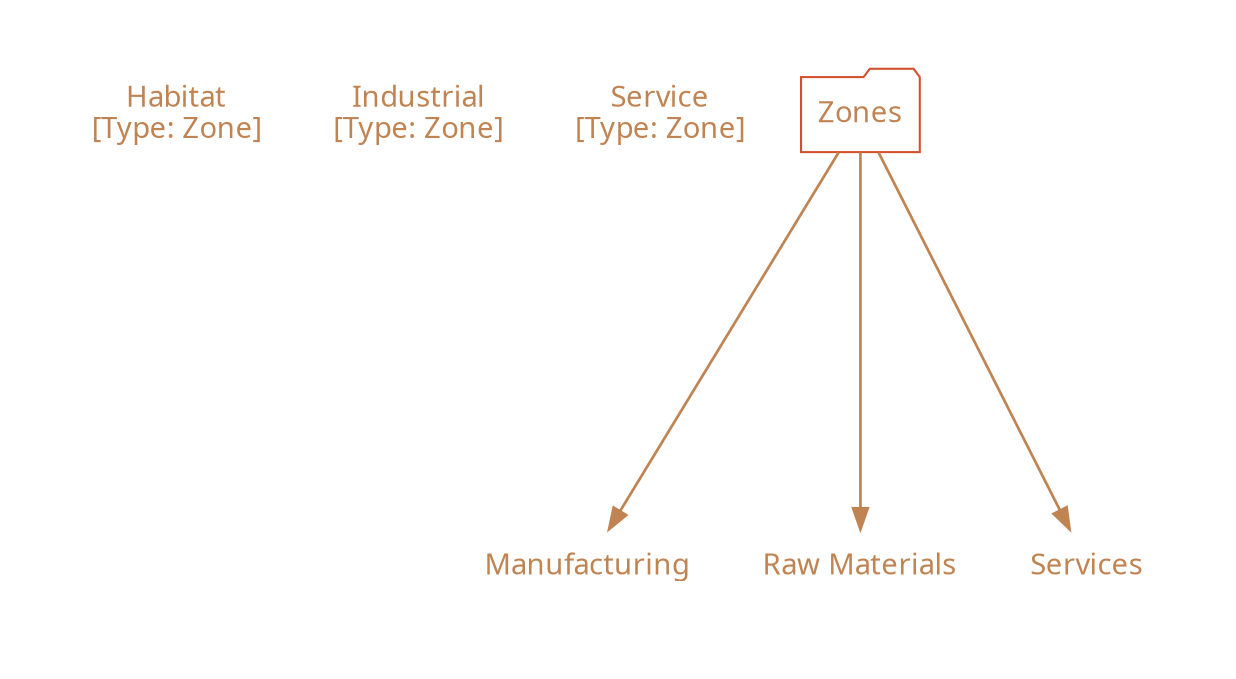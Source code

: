 /*
  This is part of the Avaneya Project Crew Handbook.
  Copyright (C) 2010, 2011, 2012
    Kshatra Corp.
  See the file License for copying conditions.
  
  To manually compile:
      $ sudo aptitude install graphviz
      $ twopi -Tpdf Units_User_Basic_Zones.twopi.gv -o Units_User_Basic_Zones.pdf
*/

digraph Units_User_Basic_Zones
{
    // Graph attributes...
	bgcolor="transparent";
	margin="0";
	ratio="auto";
    ranksep="2.5";
    pad="0.5,0.5";
    compound="true";
    overlap="vpsc";
    root="Zones";

	// Node attributes...
	node[color="#d3502dff"];
	node[fillcolor="gray10"];
    node[fontcolor="#c08453ff"];
    node[fontname="Ubuntu"];
    node[shape="none"]
	
	// Edge attributes...
	edge[color="#c08453ff"];
	edge[penwidth="1.3"];

    // Units...
    "Habitat"[label="Habitat\n[Type: Zone]"];
    "Industrial"[label="Industrial\n[Type: Zone]"];
    "Service"[label="Service\n[Type: Zone]"];

    // Relations...
    "Zones"[shape="folder"];
        "Zones" -> "Manufacturing";
        "Zones" -> "Raw Materials";
        "Zones" -> "Services";
}

